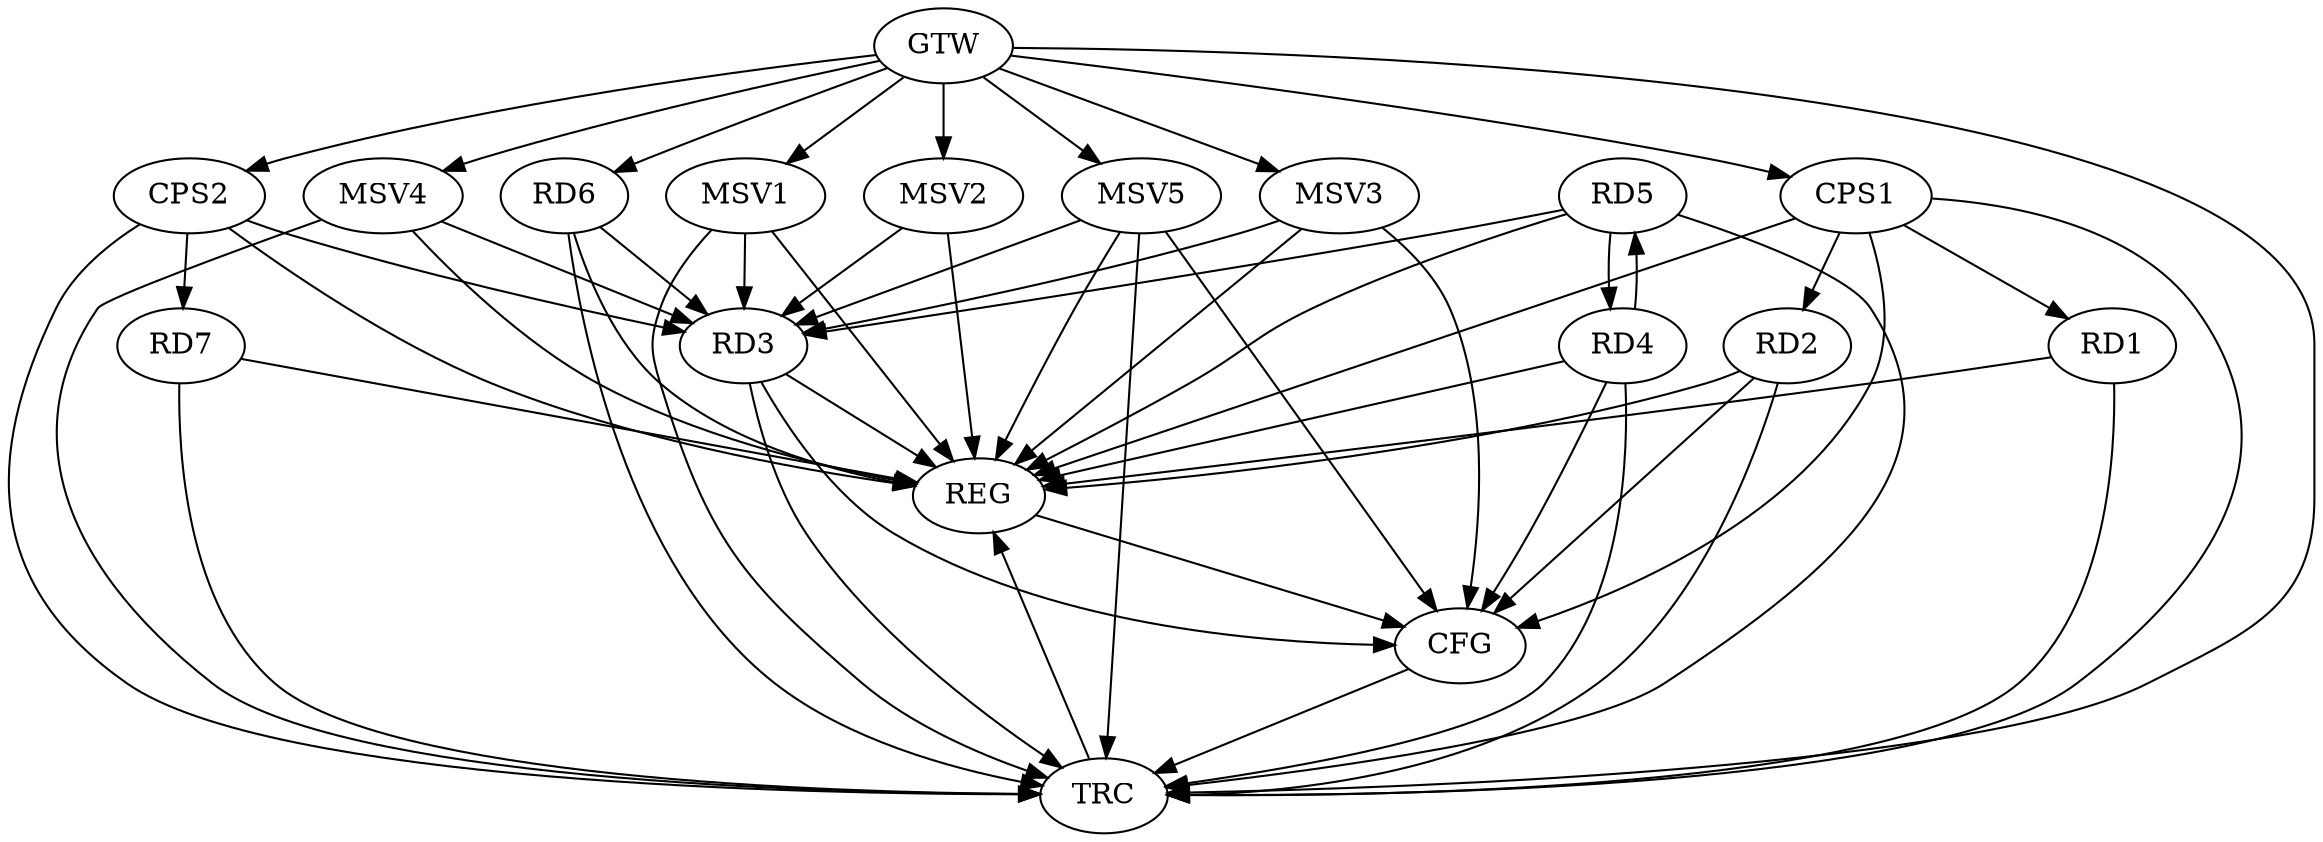 strict digraph G {
  RD1 [ label="RD1" ];
  RD2 [ label="RD2" ];
  RD3 [ label="RD3" ];
  RD4 [ label="RD4" ];
  RD5 [ label="RD5" ];
  RD6 [ label="RD6" ];
  RD7 [ label="RD7" ];
  CPS1 [ label="CPS1" ];
  CPS2 [ label="CPS2" ];
  GTW [ label="GTW" ];
  REG [ label="REG" ];
  CFG [ label="CFG" ];
  TRC [ label="TRC" ];
  MSV1 [ label="MSV1" ];
  MSV2 [ label="MSV2" ];
  MSV3 [ label="MSV3" ];
  MSV4 [ label="MSV4" ];
  MSV5 [ label="MSV5" ];
  RD5 -> RD3;
  RD6 -> RD3;
  RD4 -> RD5;
  RD5 -> RD4;
  CPS1 -> RD1;
  CPS1 -> RD2;
  CPS2 -> RD3;
  CPS2 -> RD7;
  GTW -> RD6;
  GTW -> CPS1;
  GTW -> CPS2;
  RD1 -> REG;
  RD2 -> REG;
  RD3 -> REG;
  RD4 -> REG;
  RD5 -> REG;
  RD6 -> REG;
  RD7 -> REG;
  CPS1 -> REG;
  CPS2 -> REG;
  RD3 -> CFG;
  CPS1 -> CFG;
  RD4 -> CFG;
  RD2 -> CFG;
  REG -> CFG;
  RD1 -> TRC;
  RD2 -> TRC;
  RD3 -> TRC;
  RD4 -> TRC;
  RD5 -> TRC;
  RD6 -> TRC;
  RD7 -> TRC;
  CPS1 -> TRC;
  CPS2 -> TRC;
  GTW -> TRC;
  CFG -> TRC;
  TRC -> REG;
  MSV1 -> RD3;
  GTW -> MSV1;
  MSV1 -> REG;
  MSV1 -> TRC;
  MSV2 -> RD3;
  GTW -> MSV2;
  MSV2 -> REG;
  MSV3 -> RD3;
  GTW -> MSV3;
  MSV3 -> REG;
  MSV3 -> CFG;
  MSV4 -> RD3;
  GTW -> MSV4;
  MSV4 -> REG;
  MSV4 -> TRC;
  MSV5 -> RD3;
  GTW -> MSV5;
  MSV5 -> REG;
  MSV5 -> TRC;
  MSV5 -> CFG;
}
